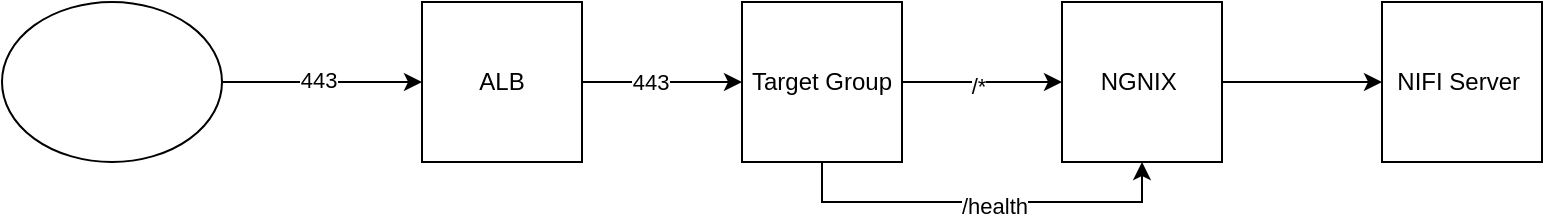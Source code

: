 <mxfile version="14.8.6" type="github">
  <diagram id="wj4xoyzt25FX-EpY-hU-" name="Page-1">
    <mxGraphModel dx="614" dy="501" grid="1" gridSize="10" guides="1" tooltips="1" connect="1" arrows="1" fold="1" page="1" pageScale="1" pageWidth="850" pageHeight="1100" math="0" shadow="0">
      <root>
        <mxCell id="0" />
        <mxCell id="1" parent="0" />
        <mxCell id="JrnUGM0oW-kDX_x3T0fS-3" value="" style="edgeStyle=orthogonalEdgeStyle;rounded=0;orthogonalLoop=1;jettySize=auto;html=1;" edge="1" parent="1" source="JrnUGM0oW-kDX_x3T0fS-1" target="JrnUGM0oW-kDX_x3T0fS-2">
          <mxGeometry relative="1" as="geometry" />
        </mxCell>
        <mxCell id="JrnUGM0oW-kDX_x3T0fS-13" value="443" style="edgeLabel;html=1;align=center;verticalAlign=middle;resizable=0;points=[];" vertex="1" connectable="0" parent="JrnUGM0oW-kDX_x3T0fS-3">
          <mxGeometry x="-0.15" relative="1" as="geometry">
            <mxPoint as="offset" />
          </mxGeometry>
        </mxCell>
        <mxCell id="JrnUGM0oW-kDX_x3T0fS-6" style="edgeStyle=orthogonalEdgeStyle;rounded=0;orthogonalLoop=1;jettySize=auto;html=1;entryX=0.5;entryY=1;entryDx=0;entryDy=0;exitX=0.5;exitY=1;exitDx=0;exitDy=0;" edge="1" parent="1" source="JrnUGM0oW-kDX_x3T0fS-2" target="JrnUGM0oW-kDX_x3T0fS-4">
          <mxGeometry relative="1" as="geometry" />
        </mxCell>
        <mxCell id="JrnUGM0oW-kDX_x3T0fS-7" value="/health" style="edgeLabel;html=1;align=center;verticalAlign=middle;resizable=0;points=[];" vertex="1" connectable="0" parent="JrnUGM0oW-kDX_x3T0fS-6">
          <mxGeometry x="0.056" y="-2" relative="1" as="geometry">
            <mxPoint as="offset" />
          </mxGeometry>
        </mxCell>
        <mxCell id="JrnUGM0oW-kDX_x3T0fS-1" value="ALB" style="whiteSpace=wrap;html=1;aspect=fixed;" vertex="1" parent="1">
          <mxGeometry x="280" y="160" width="80" height="80" as="geometry" />
        </mxCell>
        <mxCell id="JrnUGM0oW-kDX_x3T0fS-5" value="" style="edgeStyle=orthogonalEdgeStyle;rounded=0;orthogonalLoop=1;jettySize=auto;html=1;" edge="1" parent="1" source="JrnUGM0oW-kDX_x3T0fS-2" target="JrnUGM0oW-kDX_x3T0fS-4">
          <mxGeometry relative="1" as="geometry" />
        </mxCell>
        <mxCell id="JrnUGM0oW-kDX_x3T0fS-8" value="/*" style="edgeLabel;html=1;align=center;verticalAlign=middle;resizable=0;points=[];" vertex="1" connectable="0" parent="JrnUGM0oW-kDX_x3T0fS-5">
          <mxGeometry x="-0.05" y="-2" relative="1" as="geometry">
            <mxPoint as="offset" />
          </mxGeometry>
        </mxCell>
        <mxCell id="JrnUGM0oW-kDX_x3T0fS-2" value="Target Group" style="whiteSpace=wrap;html=1;aspect=fixed;" vertex="1" parent="1">
          <mxGeometry x="440" y="160" width="80" height="80" as="geometry" />
        </mxCell>
        <mxCell id="JrnUGM0oW-kDX_x3T0fS-12" value="" style="edgeStyle=orthogonalEdgeStyle;rounded=0;orthogonalLoop=1;jettySize=auto;html=1;" edge="1" parent="1" source="JrnUGM0oW-kDX_x3T0fS-4" target="JrnUGM0oW-kDX_x3T0fS-11">
          <mxGeometry relative="1" as="geometry" />
        </mxCell>
        <mxCell id="JrnUGM0oW-kDX_x3T0fS-4" value="NGNIX&amp;nbsp;" style="whiteSpace=wrap;html=1;aspect=fixed;" vertex="1" parent="1">
          <mxGeometry x="600" y="160" width="80" height="80" as="geometry" />
        </mxCell>
        <mxCell id="JrnUGM0oW-kDX_x3T0fS-11" value="NIFI Server&amp;nbsp;" style="whiteSpace=wrap;html=1;aspect=fixed;" vertex="1" parent="1">
          <mxGeometry x="760" y="160" width="80" height="80" as="geometry" />
        </mxCell>
        <mxCell id="JrnUGM0oW-kDX_x3T0fS-15" style="edgeStyle=orthogonalEdgeStyle;rounded=0;orthogonalLoop=1;jettySize=auto;html=1;entryX=0;entryY=0.5;entryDx=0;entryDy=0;" edge="1" parent="1" source="JrnUGM0oW-kDX_x3T0fS-14" target="JrnUGM0oW-kDX_x3T0fS-1">
          <mxGeometry relative="1" as="geometry" />
        </mxCell>
        <mxCell id="JrnUGM0oW-kDX_x3T0fS-17" value="443" style="edgeLabel;html=1;align=center;verticalAlign=middle;resizable=0;points=[];" vertex="1" connectable="0" parent="JrnUGM0oW-kDX_x3T0fS-15">
          <mxGeometry x="-0.04" y="1" relative="1" as="geometry">
            <mxPoint as="offset" />
          </mxGeometry>
        </mxCell>
        <mxCell id="JrnUGM0oW-kDX_x3T0fS-14" value="" style="ellipse;whiteSpace=wrap;html=1;" vertex="1" parent="1">
          <mxGeometry x="70" y="160" width="110" height="80" as="geometry" />
        </mxCell>
      </root>
    </mxGraphModel>
  </diagram>
</mxfile>
